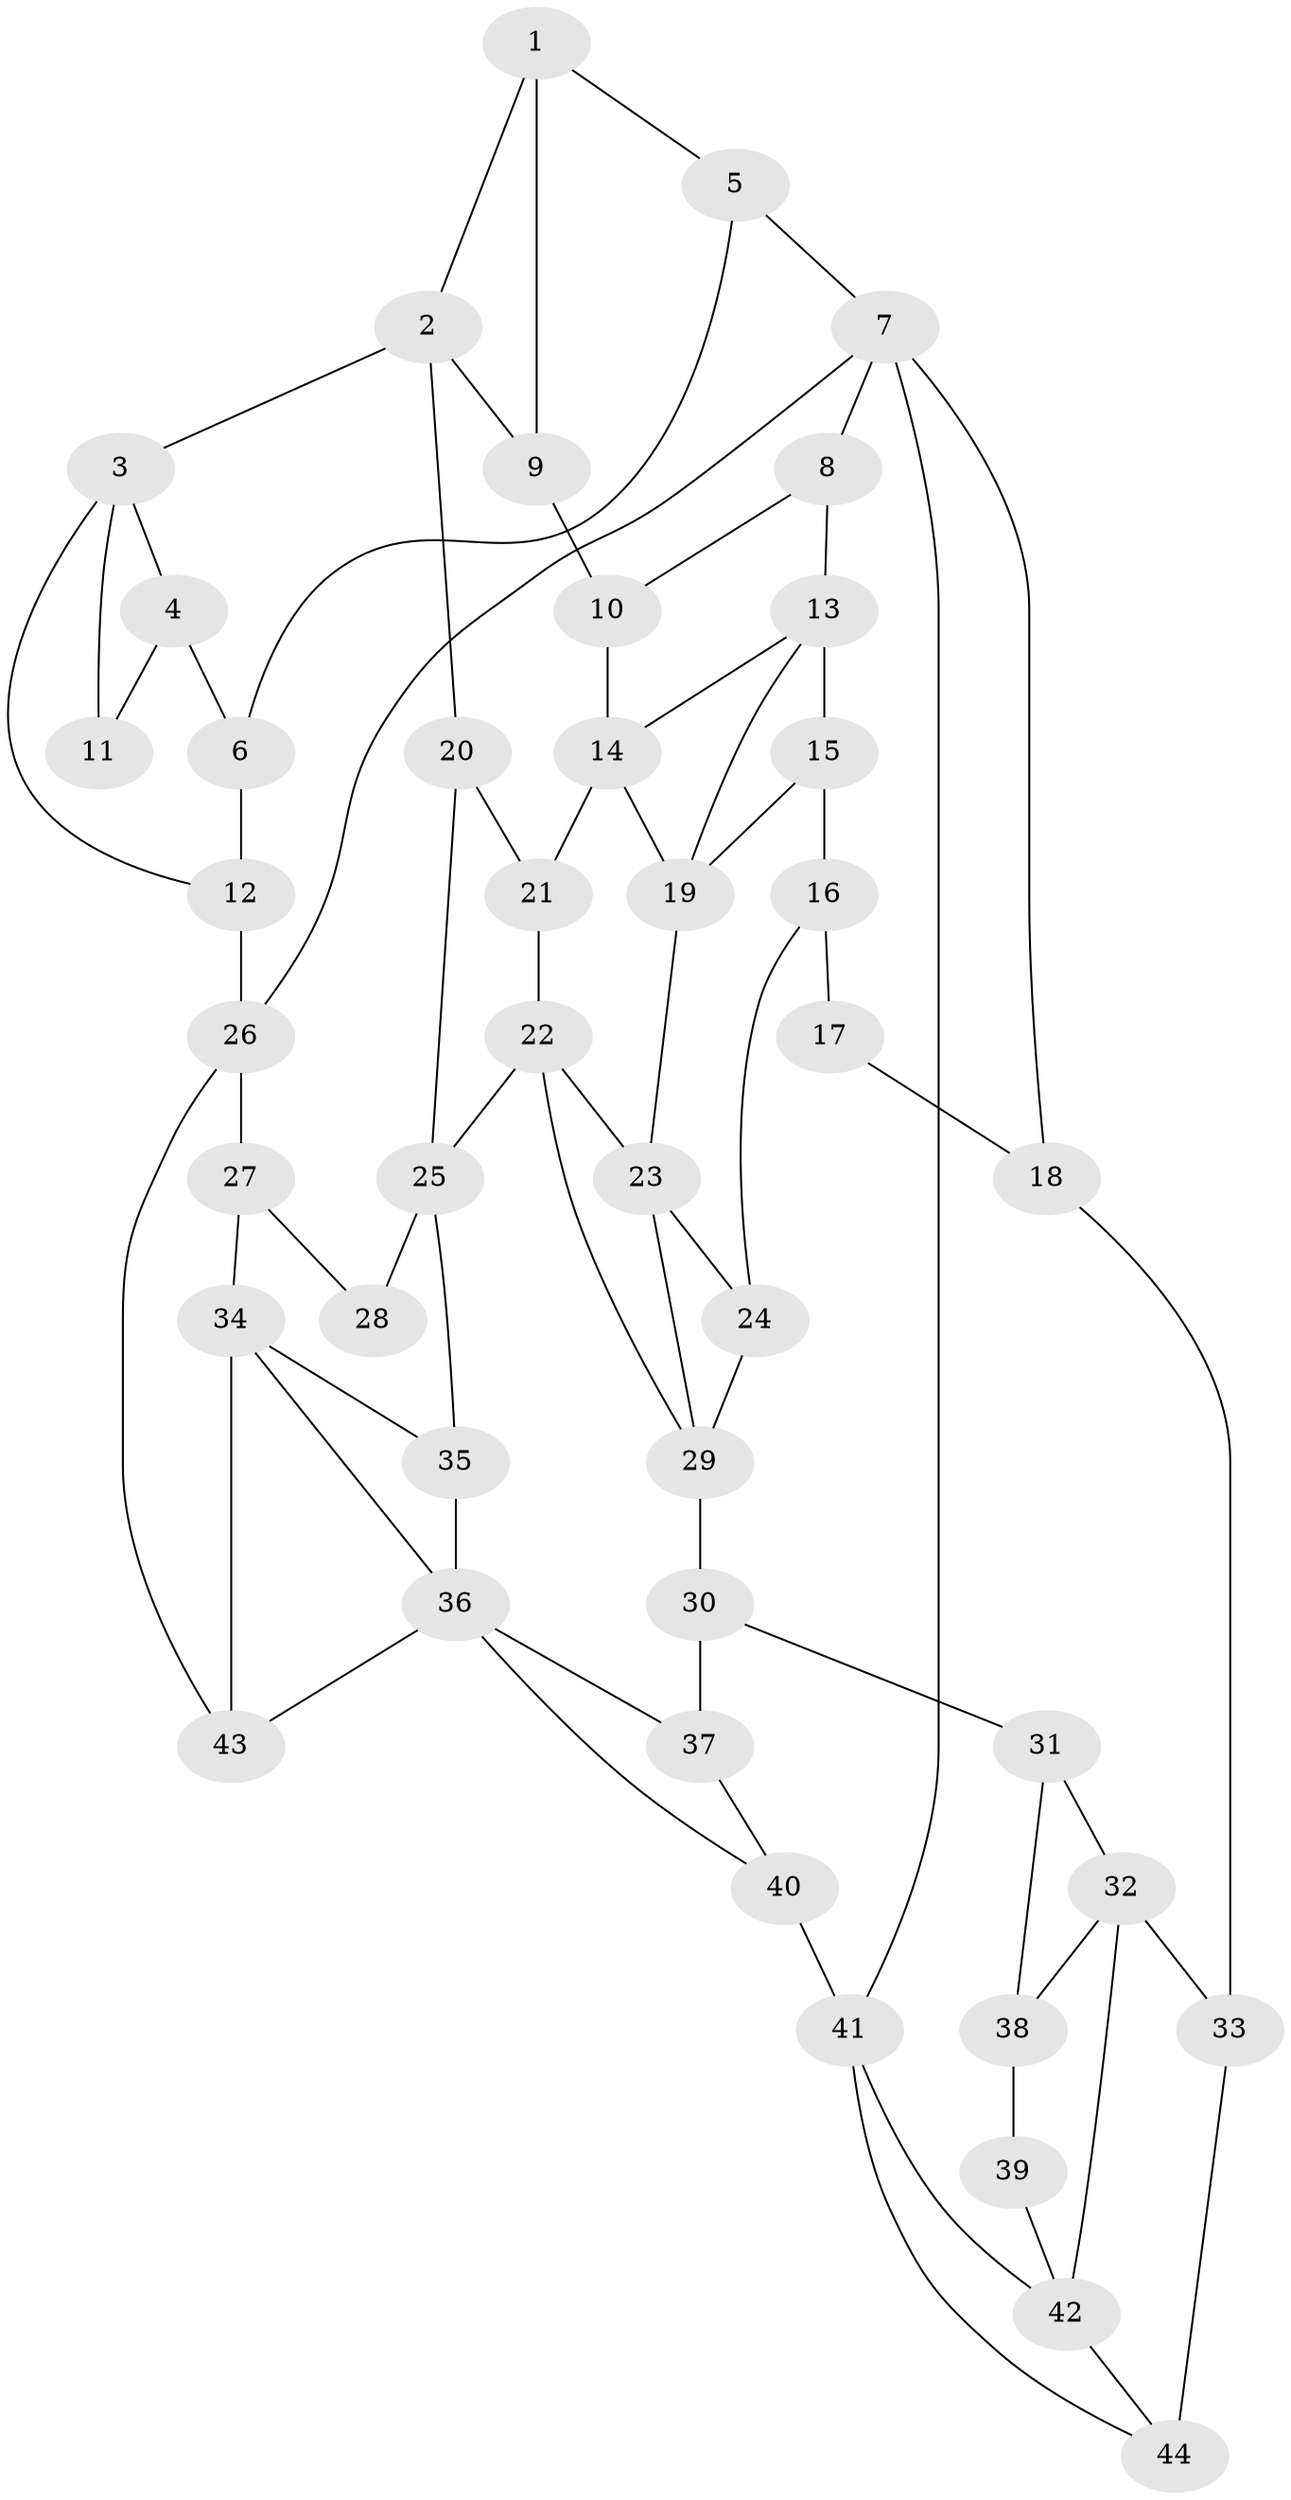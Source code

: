 // original degree distribution, {4: 0.2222222222222222, 5: 0.5277777777777778, 3: 0.027777777777777776, 6: 0.2222222222222222}
// Generated by graph-tools (version 1.1) at 2025/54/03/04/25 22:54:19]
// undirected, 44 vertices, 73 edges
graph export_dot {
  node [color=gray90,style=filled];
  1;
  2;
  3;
  4;
  5;
  6;
  7;
  8;
  9;
  10;
  11;
  12;
  13;
  14;
  15;
  16;
  17;
  18;
  19;
  20;
  21;
  22;
  23;
  24;
  25;
  26;
  27;
  28;
  29;
  30;
  31;
  32;
  33;
  34;
  35;
  36;
  37;
  38;
  39;
  40;
  41;
  42;
  43;
  44;
  1 -- 2 [weight=1.0];
  1 -- 5 [weight=1.0];
  1 -- 9 [weight=1.0];
  2 -- 3 [weight=2.0];
  2 -- 9 [weight=1.0];
  2 -- 20 [weight=2.0];
  3 -- 4 [weight=1.0];
  3 -- 11 [weight=2.0];
  3 -- 12 [weight=1.0];
  4 -- 6 [weight=1.0];
  4 -- 11 [weight=2.0];
  5 -- 6 [weight=1.0];
  5 -- 7 [weight=2.0];
  6 -- 12 [weight=1.0];
  7 -- 8 [weight=1.0];
  7 -- 18 [weight=2.0];
  7 -- 26 [weight=1.0];
  7 -- 41 [weight=2.0];
  8 -- 10 [weight=1.0];
  8 -- 13 [weight=2.0];
  9 -- 10 [weight=1.0];
  10 -- 14 [weight=1.0];
  12 -- 26 [weight=1.0];
  13 -- 14 [weight=1.0];
  13 -- 15 [weight=1.0];
  13 -- 19 [weight=1.0];
  14 -- 19 [weight=1.0];
  14 -- 21 [weight=1.0];
  15 -- 16 [weight=2.0];
  15 -- 19 [weight=2.0];
  16 -- 17 [weight=2.0];
  16 -- 24 [weight=1.0];
  17 -- 18 [weight=2.0];
  18 -- 33 [weight=2.0];
  19 -- 23 [weight=2.0];
  20 -- 21 [weight=1.0];
  20 -- 25 [weight=2.0];
  21 -- 22 [weight=1.0];
  22 -- 23 [weight=2.0];
  22 -- 25 [weight=1.0];
  22 -- 29 [weight=1.0];
  23 -- 24 [weight=1.0];
  23 -- 29 [weight=1.0];
  24 -- 29 [weight=1.0];
  25 -- 28 [weight=1.0];
  25 -- 35 [weight=1.0];
  26 -- 27 [weight=1.0];
  26 -- 43 [weight=1.0];
  27 -- 28 [weight=2.0];
  27 -- 34 [weight=2.0];
  29 -- 30 [weight=2.0];
  30 -- 31 [weight=1.0];
  30 -- 37 [weight=1.0];
  31 -- 32 [weight=1.0];
  31 -- 38 [weight=1.0];
  32 -- 33 [weight=2.0];
  32 -- 38 [weight=1.0];
  32 -- 42 [weight=1.0];
  33 -- 44 [weight=2.0];
  34 -- 35 [weight=1.0];
  34 -- 36 [weight=1.0];
  34 -- 43 [weight=2.0];
  35 -- 36 [weight=1.0];
  36 -- 37 [weight=1.0];
  36 -- 40 [weight=1.0];
  36 -- 43 [weight=1.0];
  37 -- 40 [weight=1.0];
  38 -- 39 [weight=1.0];
  39 -- 42 [weight=1.0];
  40 -- 41 [weight=2.0];
  41 -- 42 [weight=1.0];
  41 -- 44 [weight=1.0];
  42 -- 44 [weight=1.0];
}
